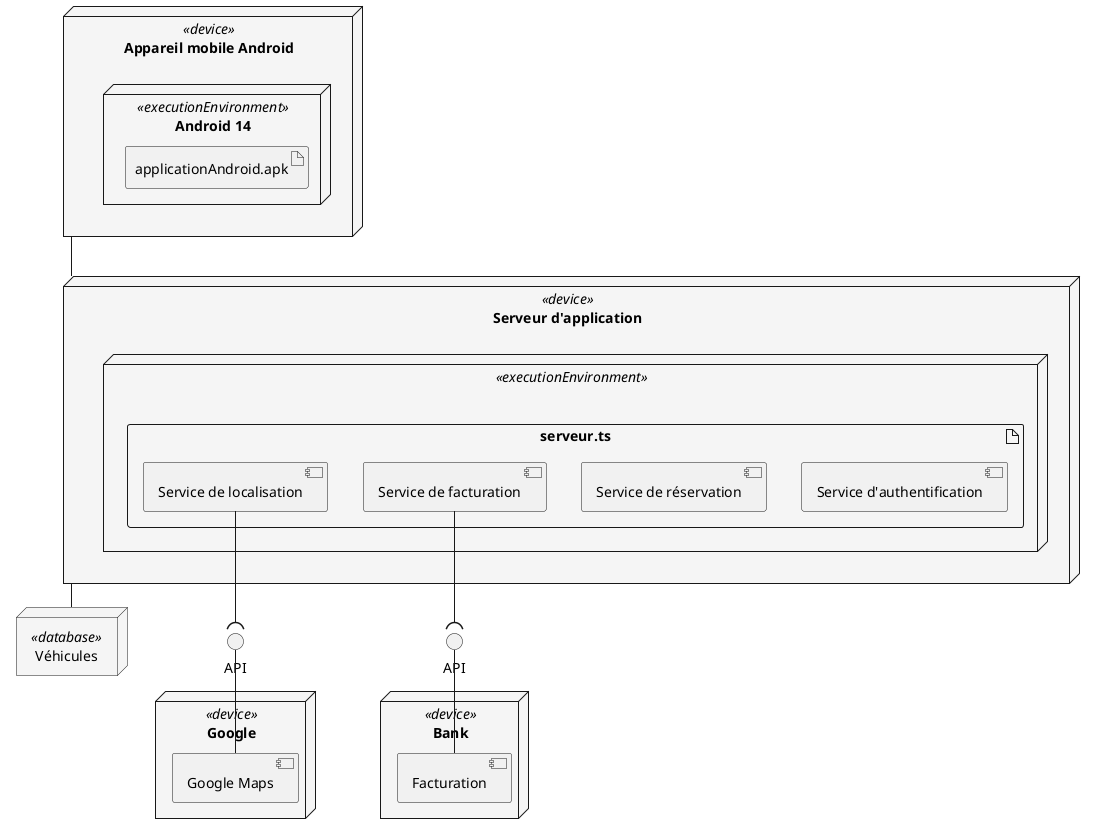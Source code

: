 @startuml
skinparam backgroundcolor transparent
skinparam NodeBackgroundColor whitesmoke
skinparam linetype ortho
 
node "Appareil mobile Android" as androidDevice <<device>>{
  node "Android 14" <<executionEnvironment>> {
      artifact "applicationAndroid.apk"
  }
}

node "Serveur d'application" as backend <<device>> {
  node " " <<executionEnvironment>> {
    artifact serveur.ts {
      component "Service d'authentification" as authservice
      component "Service de réservation" as bookingservice
      component "Service de localisation" as locationservice
      component "Service de facturation" as billingservice
    }
  }
}

node Google <<device>> {
  component "Google Maps" as gmaps
}

node Bank <<device>> {
  component "Facturation" as facturation
}

node "Véhicules" as vehic <<database>>

interface "API" as api_1
interface "API" as api_2

androidDevice -- backend
locationservice --( api_1
api_1 -- gmaps
billingservice --( api_2
api_2 -- facturation
backend -- vehic

@enduml

